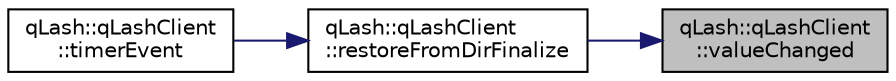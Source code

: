 digraph "qLash::qLashClient::valueChanged"
{
 // LATEX_PDF_SIZE
  edge [fontname="Helvetica",fontsize="10",labelfontname="Helvetica",labelfontsize="10"];
  node [fontname="Helvetica",fontsize="10",shape=record];
  rankdir="RL";
  Node1 [label="qLash::qLashClient\l::valueChanged",height=0.2,width=0.4,color="black", fillcolor="grey75", style="filled", fontcolor="black",tooltip="A specific value has changed through lash."];
  Node1 -> Node2 [dir="back",color="midnightblue",fontsize="10",style="solid",fontname="Helvetica"];
  Node2 [label="qLash::qLashClient\l::restoreFromDirFinalize",height=0.2,width=0.4,color="black", fillcolor="white", style="filled",URL="$d2/d1e/classq_lash_1_1q_lash_client.html#a648917f40fc32a2de73c8cd091484f65",tooltip="Restoring from dir finished"];
  Node2 -> Node3 [dir="back",color="midnightblue",fontsize="10",style="solid",fontname="Helvetica"];
  Node3 [label="qLash::qLashClient\l::timerEvent",height=0.2,width=0.4,color="black", fillcolor="white", style="filled",URL="$d2/d1e/classq_lash_1_1q_lash_client.html#abfffd23bf32fcb1a7c4ae0cd1f8f03f4",tooltip=" "];
}
